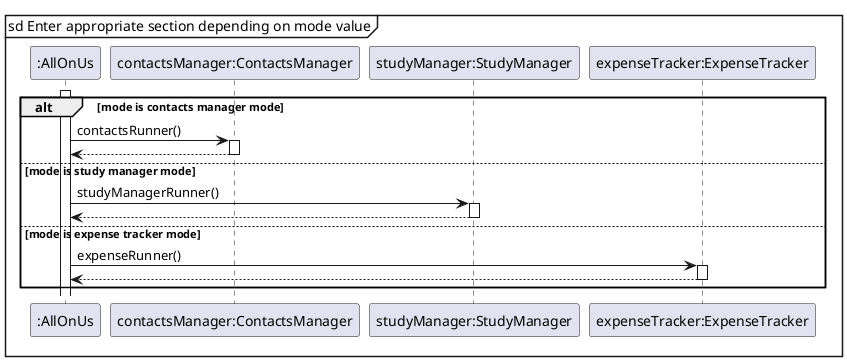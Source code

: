 @startuml
'https://plantuml.com/sequence-diagram

skinparam guillemet false

mainframe sd Enter appropriate section depending on mode value
activate ":AllOnUs"
alt mode is contacts manager mode
    ":AllOnUs" -> "contactsManager:ContactsManager" ++: contactsRunner()
    "contactsManager:ContactsManager" --> ":AllOnUs" --
else mode is study manager mode
    ":AllOnUs" -> "studyManager:StudyManager" ++: studyManagerRunner()
    "studyManager:StudyManager" --> ":AllOnUs" --
else mode is expense tracker mode
    ":AllOnUs" -> "expenseTracker:ExpenseTracker" ++: expenseRunner()
    "expenseTracker:ExpenseTracker" --> ":AllOnUs" --

end
@enduml
